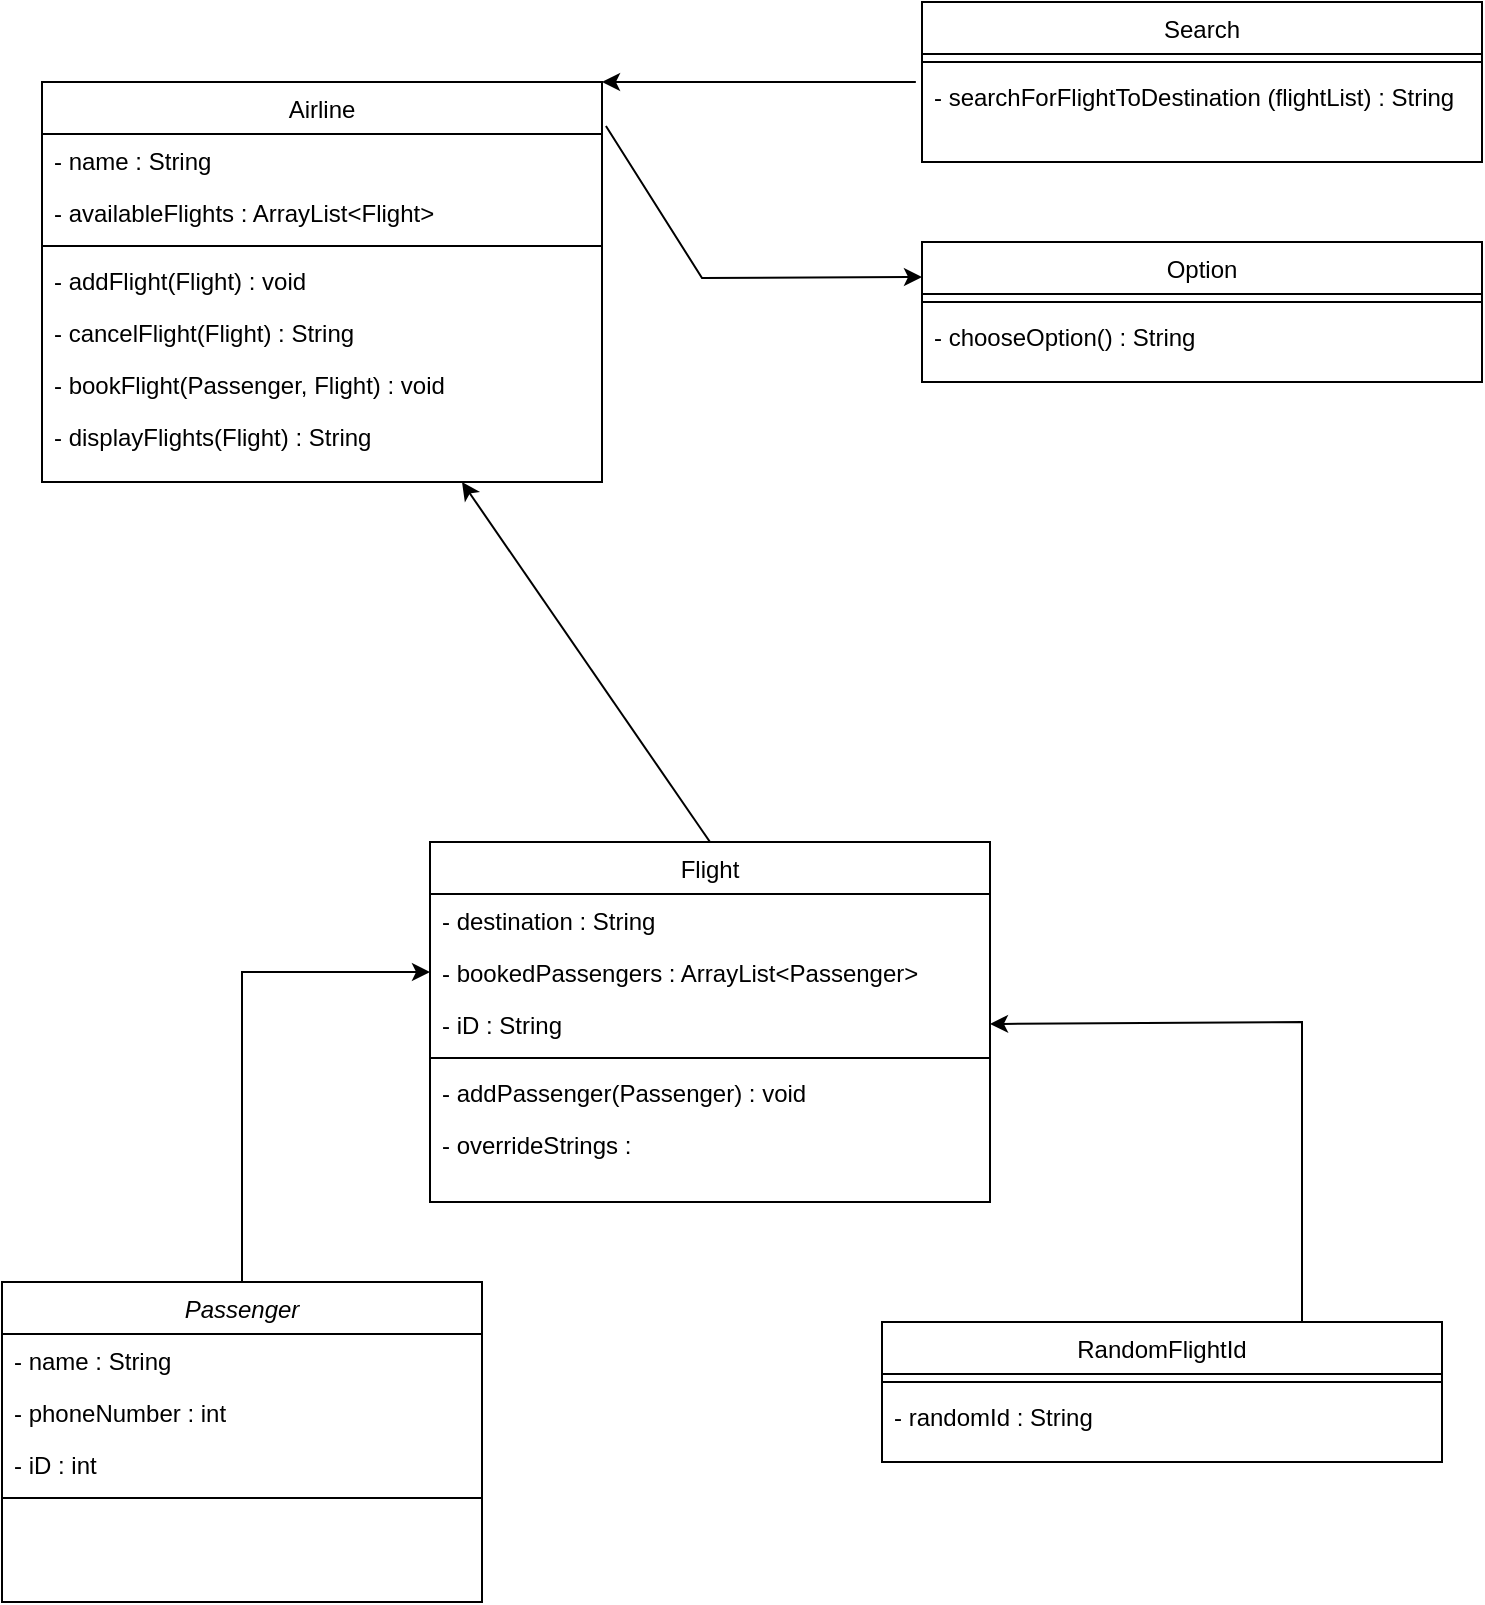 <mxfile version="20.2.7" type="device"><diagram id="C5RBs43oDa-KdzZeNtuy" name="Page-1"><mxGraphModel dx="1269" dy="801" grid="1" gridSize="10" guides="1" tooltips="1" connect="1" arrows="1" fold="1" page="1" pageScale="1" pageWidth="827" pageHeight="1169" math="0" shadow="0"><root><mxCell id="WIyWlLk6GJQsqaUBKTNV-0"/><mxCell id="WIyWlLk6GJQsqaUBKTNV-1" parent="WIyWlLk6GJQsqaUBKTNV-0"/><mxCell id="zkfFHV4jXpPFQw0GAbJ--0" value="Passenger" style="swimlane;fontStyle=2;align=center;verticalAlign=top;childLayout=stackLayout;horizontal=1;startSize=26;horizontalStack=0;resizeParent=1;resizeLast=0;collapsible=1;marginBottom=0;rounded=0;shadow=0;strokeWidth=1;" parent="WIyWlLk6GJQsqaUBKTNV-1" vertex="1"><mxGeometry x="60" y="720" width="240" height="160" as="geometry"><mxRectangle x="230" y="140" width="160" height="26" as="alternateBounds"/></mxGeometry></mxCell><mxCell id="zkfFHV4jXpPFQw0GAbJ--1" value="- name : String " style="text;align=left;verticalAlign=top;spacingLeft=4;spacingRight=4;overflow=hidden;rotatable=0;points=[[0,0.5],[1,0.5]];portConstraint=eastwest;" parent="zkfFHV4jXpPFQw0GAbJ--0" vertex="1"><mxGeometry y="26" width="240" height="26" as="geometry"/></mxCell><mxCell id="zkfFHV4jXpPFQw0GAbJ--2" value="- phoneNumber : int" style="text;align=left;verticalAlign=top;spacingLeft=4;spacingRight=4;overflow=hidden;rotatable=0;points=[[0,0.5],[1,0.5]];portConstraint=eastwest;rounded=0;shadow=0;html=0;" parent="zkfFHV4jXpPFQw0GAbJ--0" vertex="1"><mxGeometry y="52" width="240" height="26" as="geometry"/></mxCell><mxCell id="mcICFZkD91PEWs3nKsQK-0" value="- iD : int" style="text;align=left;verticalAlign=top;spacingLeft=4;spacingRight=4;overflow=hidden;rotatable=0;points=[[0,0.5],[1,0.5]];portConstraint=eastwest;rounded=0;shadow=0;html=0;" parent="zkfFHV4jXpPFQw0GAbJ--0" vertex="1"><mxGeometry y="78" width="240" height="26" as="geometry"/></mxCell><mxCell id="zkfFHV4jXpPFQw0GAbJ--4" value="" style="line;html=1;strokeWidth=1;align=left;verticalAlign=middle;spacingTop=-1;spacingLeft=3;spacingRight=3;rotatable=0;labelPosition=right;points=[];portConstraint=eastwest;" parent="zkfFHV4jXpPFQw0GAbJ--0" vertex="1"><mxGeometry y="104" width="240" height="8" as="geometry"/></mxCell><mxCell id="zkfFHV4jXpPFQw0GAbJ--17" value="Flight" style="swimlane;fontStyle=0;align=center;verticalAlign=top;childLayout=stackLayout;horizontal=1;startSize=26;horizontalStack=0;resizeParent=1;resizeLast=0;collapsible=1;marginBottom=0;rounded=0;shadow=0;strokeWidth=1;" parent="WIyWlLk6GJQsqaUBKTNV-1" vertex="1"><mxGeometry x="274" y="500" width="280" height="180" as="geometry"><mxRectangle x="550" y="140" width="160" height="26" as="alternateBounds"/></mxGeometry></mxCell><mxCell id="zkfFHV4jXpPFQw0GAbJ--18" value="- destination : String " style="text;align=left;verticalAlign=top;spacingLeft=4;spacingRight=4;overflow=hidden;rotatable=0;points=[[0,0.5],[1,0.5]];portConstraint=eastwest;" parent="zkfFHV4jXpPFQw0GAbJ--17" vertex="1"><mxGeometry y="26" width="280" height="26" as="geometry"/></mxCell><mxCell id="zkfFHV4jXpPFQw0GAbJ--19" value="- bookedPassengers : ArrayList&lt;Passenger&gt;" style="text;align=left;verticalAlign=top;spacingLeft=4;spacingRight=4;overflow=hidden;rotatable=0;points=[[0,0.5],[1,0.5]];portConstraint=eastwest;rounded=0;shadow=0;html=0;" parent="zkfFHV4jXpPFQw0GAbJ--17" vertex="1"><mxGeometry y="52" width="280" height="26" as="geometry"/></mxCell><mxCell id="zkfFHV4jXpPFQw0GAbJ--20" value="- iD : String" style="text;align=left;verticalAlign=top;spacingLeft=4;spacingRight=4;overflow=hidden;rotatable=0;points=[[0,0.5],[1,0.5]];portConstraint=eastwest;rounded=0;shadow=0;html=0;" parent="zkfFHV4jXpPFQw0GAbJ--17" vertex="1"><mxGeometry y="78" width="280" height="26" as="geometry"/></mxCell><mxCell id="zkfFHV4jXpPFQw0GAbJ--23" value="" style="line;html=1;strokeWidth=1;align=left;verticalAlign=middle;spacingTop=-1;spacingLeft=3;spacingRight=3;rotatable=0;labelPosition=right;points=[];portConstraint=eastwest;" parent="zkfFHV4jXpPFQw0GAbJ--17" vertex="1"><mxGeometry y="104" width="280" height="8" as="geometry"/></mxCell><mxCell id="zkfFHV4jXpPFQw0GAbJ--24" value="- addPassenger(Passenger) : void" style="text;align=left;verticalAlign=top;spacingLeft=4;spacingRight=4;overflow=hidden;rotatable=0;points=[[0,0.5],[1,0.5]];portConstraint=eastwest;" parent="zkfFHV4jXpPFQw0GAbJ--17" vertex="1"><mxGeometry y="112" width="280" height="26" as="geometry"/></mxCell><mxCell id="mcICFZkD91PEWs3nKsQK-13" value="- overrideStrings : " style="text;align=left;verticalAlign=top;spacingLeft=4;spacingRight=4;overflow=hidden;rotatable=0;points=[[0,0.5],[1,0.5]];portConstraint=eastwest;" parent="zkfFHV4jXpPFQw0GAbJ--17" vertex="1"><mxGeometry y="138" width="280" height="26" as="geometry"/></mxCell><mxCell id="mcICFZkD91PEWs3nKsQK-2" value="Airline" style="swimlane;fontStyle=0;align=center;verticalAlign=top;childLayout=stackLayout;horizontal=1;startSize=26;horizontalStack=0;resizeParent=1;resizeLast=0;collapsible=1;marginBottom=0;rounded=0;shadow=0;strokeWidth=1;" parent="WIyWlLk6GJQsqaUBKTNV-1" vertex="1"><mxGeometry x="80" y="120" width="280" height="200" as="geometry"><mxRectangle x="550" y="140" width="160" height="26" as="alternateBounds"/></mxGeometry></mxCell><mxCell id="mcICFZkD91PEWs3nKsQK-3" value="- name : String" style="text;align=left;verticalAlign=top;spacingLeft=4;spacingRight=4;overflow=hidden;rotatable=0;points=[[0,0.5],[1,0.5]];portConstraint=eastwest;" parent="mcICFZkD91PEWs3nKsQK-2" vertex="1"><mxGeometry y="26" width="280" height="26" as="geometry"/></mxCell><mxCell id="mcICFZkD91PEWs3nKsQK-4" value="- availableFlights : ArrayList&lt;Flight&gt;" style="text;align=left;verticalAlign=top;spacingLeft=4;spacingRight=4;overflow=hidden;rotatable=0;points=[[0,0.5],[1,0.5]];portConstraint=eastwest;rounded=0;shadow=0;html=0;" parent="mcICFZkD91PEWs3nKsQK-2" vertex="1"><mxGeometry y="52" width="280" height="26" as="geometry"/></mxCell><mxCell id="mcICFZkD91PEWs3nKsQK-6" value="" style="line;html=1;strokeWidth=1;align=left;verticalAlign=middle;spacingTop=-1;spacingLeft=3;spacingRight=3;rotatable=0;labelPosition=right;points=[];portConstraint=eastwest;" parent="mcICFZkD91PEWs3nKsQK-2" vertex="1"><mxGeometry y="78" width="280" height="8" as="geometry"/></mxCell><mxCell id="mcICFZkD91PEWs3nKsQK-7" value="- addFlight(Flight) : void" style="text;align=left;verticalAlign=top;spacingLeft=4;spacingRight=4;overflow=hidden;rotatable=0;points=[[0,0.5],[1,0.5]];portConstraint=eastwest;" parent="mcICFZkD91PEWs3nKsQK-2" vertex="1"><mxGeometry y="86" width="280" height="26" as="geometry"/></mxCell><mxCell id="mcICFZkD91PEWs3nKsQK-8" value="- cancelFlight(Flight) : String " style="text;align=left;verticalAlign=top;spacingLeft=4;spacingRight=4;overflow=hidden;rotatable=0;points=[[0,0.5],[1,0.5]];portConstraint=eastwest;" parent="mcICFZkD91PEWs3nKsQK-2" vertex="1"><mxGeometry y="112" width="280" height="26" as="geometry"/></mxCell><mxCell id="mcICFZkD91PEWs3nKsQK-9" value="- bookFlight(Passenger, Flight) : void" style="text;align=left;verticalAlign=top;spacingLeft=4;spacingRight=4;overflow=hidden;rotatable=0;points=[[0,0.5],[1,0.5]];portConstraint=eastwest;" parent="mcICFZkD91PEWs3nKsQK-2" vertex="1"><mxGeometry y="138" width="280" height="26" as="geometry"/></mxCell><mxCell id="mcICFZkD91PEWs3nKsQK-10" value="- displayFlights(Flight) : String" style="text;align=left;verticalAlign=top;spacingLeft=4;spacingRight=4;overflow=hidden;rotatable=0;points=[[0,0.5],[1,0.5]];portConstraint=eastwest;" parent="mcICFZkD91PEWs3nKsQK-2" vertex="1"><mxGeometry y="164" width="280" height="26" as="geometry"/></mxCell><mxCell id="mcICFZkD91PEWs3nKsQK-11" value="" style="endArrow=classic;html=1;rounded=0;entryX=0;entryY=0.5;entryDx=0;entryDy=0;exitX=0.5;exitY=0;exitDx=0;exitDy=0;" parent="WIyWlLk6GJQsqaUBKTNV-1" target="zkfFHV4jXpPFQw0GAbJ--19" edge="1" source="zkfFHV4jXpPFQw0GAbJ--0"><mxGeometry width="50" height="50" relative="1" as="geometry"><mxPoint x="360" y="520" as="sourcePoint"/><mxPoint x="410" y="470" as="targetPoint"/><Array as="points"><mxPoint x="180" y="565"/></Array></mxGeometry></mxCell><mxCell id="mcICFZkD91PEWs3nKsQK-12" value="" style="endArrow=classic;html=1;rounded=0;entryX=0.75;entryY=1;entryDx=0;entryDy=0;exitX=0.5;exitY=0;exitDx=0;exitDy=0;" parent="WIyWlLk6GJQsqaUBKTNV-1" edge="1" target="mcICFZkD91PEWs3nKsQK-2" source="zkfFHV4jXpPFQw0GAbJ--17"><mxGeometry width="50" height="50" relative="1" as="geometry"><mxPoint x="510" y="440" as="sourcePoint"/><mxPoint x="470" y="320" as="targetPoint"/></mxGeometry></mxCell><mxCell id="NYjVdPolQzah9H7iW3Ke-1" value="Search" style="swimlane;fontStyle=0;align=center;verticalAlign=top;childLayout=stackLayout;horizontal=1;startSize=26;horizontalStack=0;resizeParent=1;resizeLast=0;collapsible=1;marginBottom=0;rounded=0;shadow=0;strokeWidth=1;" vertex="1" parent="WIyWlLk6GJQsqaUBKTNV-1"><mxGeometry x="520" y="80" width="280" height="80" as="geometry"><mxRectangle x="550" y="140" width="160" height="26" as="alternateBounds"/></mxGeometry></mxCell><mxCell id="NYjVdPolQzah9H7iW3Ke-5" value="" style="line;html=1;strokeWidth=1;align=left;verticalAlign=middle;spacingTop=-1;spacingLeft=3;spacingRight=3;rotatable=0;labelPosition=right;points=[];portConstraint=eastwest;" vertex="1" parent="NYjVdPolQzah9H7iW3Ke-1"><mxGeometry y="26" width="280" height="8" as="geometry"/></mxCell><mxCell id="NYjVdPolQzah9H7iW3Ke-6" value="- searchForFlightToDestination (flightList) : String" style="text;align=left;verticalAlign=top;spacingLeft=4;spacingRight=4;overflow=hidden;rotatable=0;points=[[0,0.5],[1,0.5]];portConstraint=eastwest;" vertex="1" parent="NYjVdPolQzah9H7iW3Ke-1"><mxGeometry y="34" width="280" height="26" as="geometry"/></mxCell><mxCell id="NYjVdPolQzah9H7iW3Ke-9" value="" style="endArrow=classic;html=1;rounded=0;entryX=1;entryY=0;entryDx=0;entryDy=0;exitX=-0.011;exitY=0.231;exitDx=0;exitDy=0;exitPerimeter=0;" edge="1" parent="WIyWlLk6GJQsqaUBKTNV-1" source="NYjVdPolQzah9H7iW3Ke-6" target="mcICFZkD91PEWs3nKsQK-2"><mxGeometry width="50" height="50" relative="1" as="geometry"><mxPoint x="450" y="125" as="sourcePoint"/><mxPoint x="670" y="390" as="targetPoint"/><Array as="points"/></mxGeometry></mxCell><mxCell id="NYjVdPolQzah9H7iW3Ke-12" value="Option" style="swimlane;fontStyle=0;align=center;verticalAlign=top;childLayout=stackLayout;horizontal=1;startSize=26;horizontalStack=0;resizeParent=1;resizeLast=0;collapsible=1;marginBottom=0;rounded=0;shadow=0;strokeWidth=1;" vertex="1" parent="WIyWlLk6GJQsqaUBKTNV-1"><mxGeometry x="520" y="200" width="280" height="70" as="geometry"><mxRectangle x="550" y="140" width="160" height="26" as="alternateBounds"/></mxGeometry></mxCell><mxCell id="NYjVdPolQzah9H7iW3Ke-13" value="" style="line;html=1;strokeWidth=1;align=left;verticalAlign=middle;spacingTop=-1;spacingLeft=3;spacingRight=3;rotatable=0;labelPosition=right;points=[];portConstraint=eastwest;" vertex="1" parent="NYjVdPolQzah9H7iW3Ke-12"><mxGeometry y="26" width="280" height="8" as="geometry"/></mxCell><mxCell id="NYjVdPolQzah9H7iW3Ke-17" value="- chooseOption() : String " style="text;align=left;verticalAlign=top;spacingLeft=4;spacingRight=4;overflow=hidden;rotatable=0;points=[[0,0.5],[1,0.5]];portConstraint=eastwest;" vertex="1" parent="NYjVdPolQzah9H7iW3Ke-12"><mxGeometry y="34" width="280" height="26" as="geometry"/></mxCell><mxCell id="NYjVdPolQzah9H7iW3Ke-18" value="" style="endArrow=classic;html=1;rounded=0;exitX=1.007;exitY=0.11;exitDx=0;exitDy=0;exitPerimeter=0;entryX=0;entryY=0.25;entryDx=0;entryDy=0;" edge="1" parent="WIyWlLk6GJQsqaUBKTNV-1" source="mcICFZkD91PEWs3nKsQK-2" target="NYjVdPolQzah9H7iW3Ke-12"><mxGeometry width="50" height="50" relative="1" as="geometry"><mxPoint x="370" y="255" as="sourcePoint"/><mxPoint x="450" y="209" as="targetPoint"/><Array as="points"><mxPoint x="410" y="218"/></Array></mxGeometry></mxCell><mxCell id="NYjVdPolQzah9H7iW3Ke-19" value="RandomFlightId" style="swimlane;fontStyle=0;align=center;verticalAlign=top;childLayout=stackLayout;horizontal=1;startSize=26;horizontalStack=0;resizeParent=1;resizeLast=0;collapsible=1;marginBottom=0;rounded=0;shadow=0;strokeWidth=1;" vertex="1" parent="WIyWlLk6GJQsqaUBKTNV-1"><mxGeometry x="500" y="740" width="280" height="70" as="geometry"><mxRectangle x="550" y="140" width="160" height="26" as="alternateBounds"/></mxGeometry></mxCell><mxCell id="NYjVdPolQzah9H7iW3Ke-20" value="" style="line;html=1;strokeWidth=1;align=left;verticalAlign=middle;spacingTop=-1;spacingLeft=3;spacingRight=3;rotatable=0;labelPosition=right;points=[];portConstraint=eastwest;" vertex="1" parent="NYjVdPolQzah9H7iW3Ke-19"><mxGeometry y="26" width="280" height="8" as="geometry"/></mxCell><mxCell id="NYjVdPolQzah9H7iW3Ke-21" value="- randomId : String" style="text;align=left;verticalAlign=top;spacingLeft=4;spacingRight=4;overflow=hidden;rotatable=0;points=[[0,0.5],[1,0.5]];portConstraint=eastwest;" vertex="1" parent="NYjVdPolQzah9H7iW3Ke-19"><mxGeometry y="34" width="280" height="26" as="geometry"/></mxCell><mxCell id="NYjVdPolQzah9H7iW3Ke-22" value="" style="endArrow=classic;html=1;rounded=0;exitX=0.75;exitY=0;exitDx=0;exitDy=0;entryX=1;entryY=0.5;entryDx=0;entryDy=0;" edge="1" parent="WIyWlLk6GJQsqaUBKTNV-1" source="NYjVdPolQzah9H7iW3Ke-19" target="zkfFHV4jXpPFQw0GAbJ--20"><mxGeometry width="50" height="50" relative="1" as="geometry"><mxPoint x="700" y="570" as="sourcePoint"/><mxPoint x="750" y="520" as="targetPoint"/><Array as="points"><mxPoint x="710" y="590"/></Array></mxGeometry></mxCell></root></mxGraphModel></diagram></mxfile>